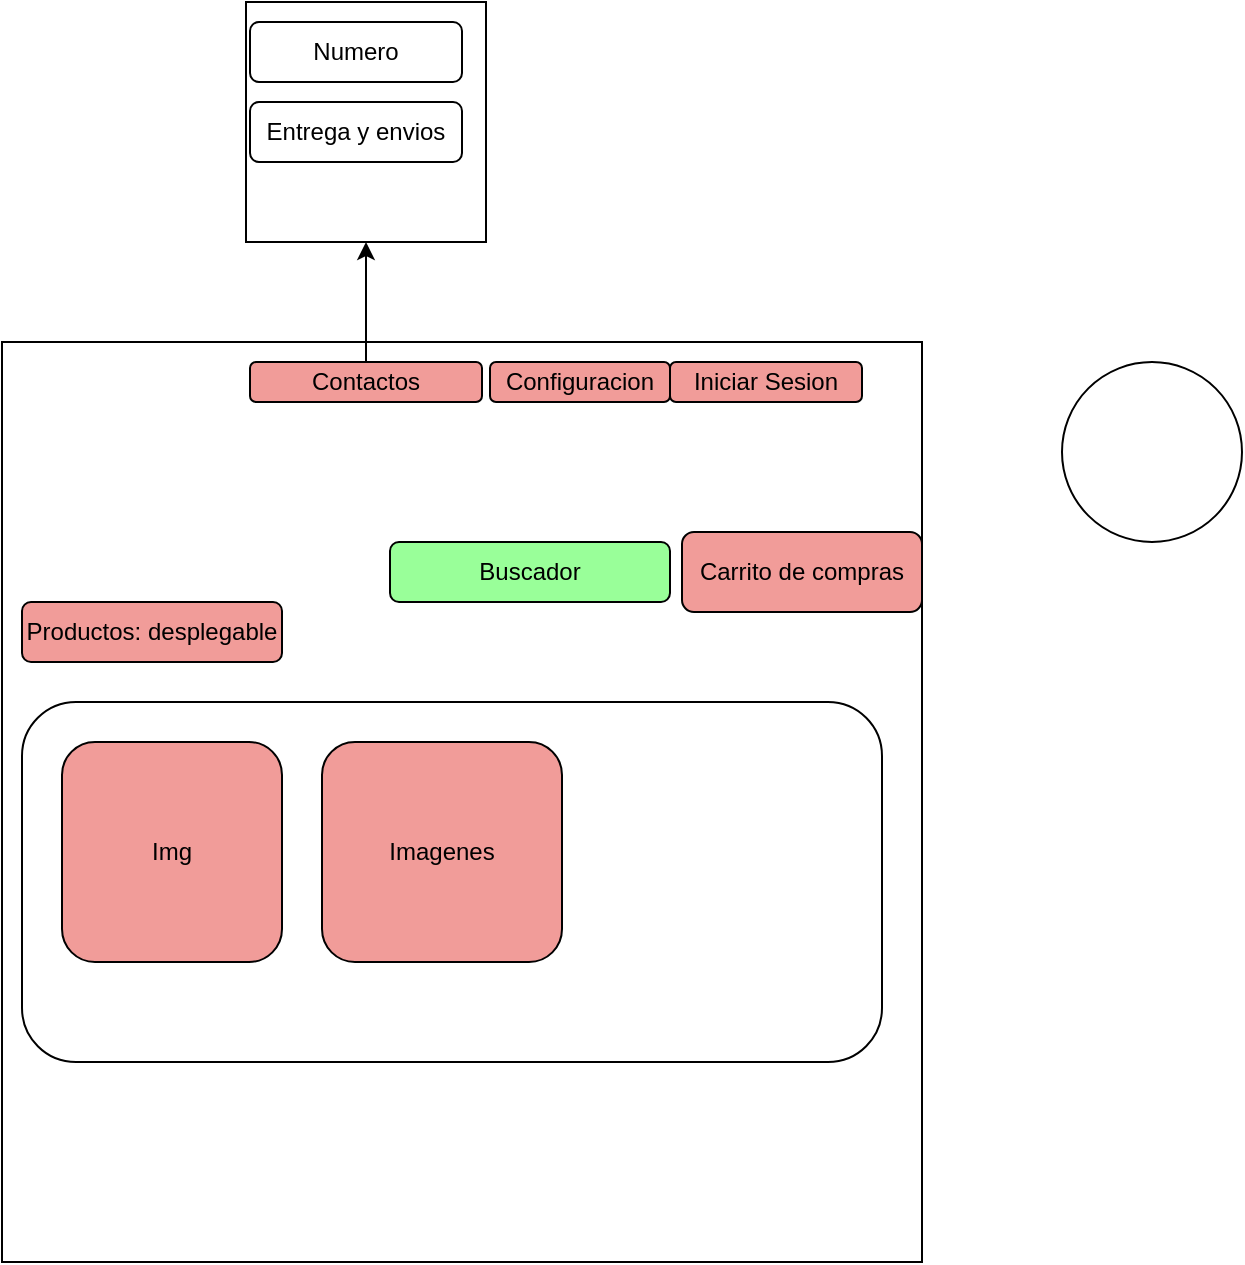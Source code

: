 <mxfile version="26.1.1">
  <diagram name="Page-1" id="lJxH6t8gqwgmXtBWm7o9">
    <mxGraphModel dx="818" dy="1643" grid="1" gridSize="10" guides="1" tooltips="1" connect="1" arrows="1" fold="1" page="1" pageScale="1" pageWidth="827" pageHeight="1169" math="0" shadow="0">
      <root>
        <mxCell id="0" />
        <mxCell id="1" parent="0" />
        <mxCell id="T8Xv3cssepLBzFLuWM8g-1" value="" style="whiteSpace=wrap;html=1;aspect=fixed;" parent="1" vertex="1">
          <mxGeometry x="80" y="40" width="460" height="460" as="geometry" />
        </mxCell>
        <mxCell id="T8Xv3cssepLBzFLuWM8g-2" value="Iniciar Sesion" style="rounded=1;whiteSpace=wrap;html=1;fillColor=#F19C99;" parent="1" vertex="1">
          <mxGeometry x="414" y="50" width="96" height="20" as="geometry" />
        </mxCell>
        <mxCell id="T8Xv3cssepLBzFLuWM8g-3" value="Buscador" style="rounded=1;whiteSpace=wrap;html=1;fillColor=#99FF99;" parent="1" vertex="1">
          <mxGeometry x="274" y="140" width="140" height="30" as="geometry" />
        </mxCell>
        <mxCell id="T8Xv3cssepLBzFLuWM8g-4" value="Carrito de compras" style="rounded=1;whiteSpace=wrap;html=1;fillColor=#F19C99;" parent="1" vertex="1">
          <mxGeometry x="420" y="135" width="120" height="40" as="geometry" />
        </mxCell>
        <mxCell id="T8Xv3cssepLBzFLuWM8g-5" value="Productos: desplegable" style="rounded=1;whiteSpace=wrap;html=1;fillColor=#F19C99;" parent="1" vertex="1">
          <mxGeometry x="90" y="170" width="130" height="30" as="geometry" />
        </mxCell>
        <mxCell id="T8Xv3cssepLBzFLuWM8g-6" value="Configuracion" style="rounded=1;whiteSpace=wrap;html=1;fillColor=#F19C99;" parent="1" vertex="1">
          <mxGeometry x="324" y="50" width="90" height="20" as="geometry" />
        </mxCell>
        <mxCell id="T8Xv3cssepLBzFLuWM8g-7" value="Contactos" style="rounded=1;whiteSpace=wrap;html=1;fillColor=#F19C99;" parent="1" vertex="1">
          <mxGeometry x="204" y="50" width="116" height="20" as="geometry" />
        </mxCell>
        <mxCell id="T8Xv3cssepLBzFLuWM8g-8" value="" style="endArrow=classic;html=1;rounded=0;exitX=0.5;exitY=0;exitDx=0;exitDy=0;" parent="1" source="T8Xv3cssepLBzFLuWM8g-7" target="T8Xv3cssepLBzFLuWM8g-9" edge="1">
          <mxGeometry width="50" height="50" relative="1" as="geometry">
            <mxPoint x="390" y="80" as="sourcePoint" />
            <mxPoint x="262" y="10" as="targetPoint" />
          </mxGeometry>
        </mxCell>
        <mxCell id="T8Xv3cssepLBzFLuWM8g-9" value="" style="rounded=0;whiteSpace=wrap;html=1;" parent="1" vertex="1">
          <mxGeometry x="202" y="-130" width="120" height="120" as="geometry" />
        </mxCell>
        <mxCell id="T8Xv3cssepLBzFLuWM8g-10" value="Numero" style="rounded=1;whiteSpace=wrap;html=1;" parent="1" vertex="1">
          <mxGeometry x="204" y="-120" width="106" height="30" as="geometry" />
        </mxCell>
        <mxCell id="T8Xv3cssepLBzFLuWM8g-11" value="Entrega y envios" style="rounded=1;whiteSpace=wrap;html=1;" parent="1" vertex="1">
          <mxGeometry x="204" y="-80" width="106" height="30" as="geometry" />
        </mxCell>
        <mxCell id="T8Xv3cssepLBzFLuWM8g-12" value="" style="rounded=1;whiteSpace=wrap;html=1;" parent="1" vertex="1">
          <mxGeometry x="90" y="220" width="430" height="180" as="geometry" />
        </mxCell>
        <mxCell id="T8Xv3cssepLBzFLuWM8g-13" value="Img" style="rounded=1;whiteSpace=wrap;html=1;fillColor=#F19C99;" parent="1" vertex="1">
          <mxGeometry x="110" y="240" width="110" height="110" as="geometry" />
        </mxCell>
        <mxCell id="T8Xv3cssepLBzFLuWM8g-14" value="Imagenes" style="rounded=1;whiteSpace=wrap;html=1;fillColor=#F19C99;" parent="1" vertex="1">
          <mxGeometry x="240" y="240" width="120" height="110" as="geometry" />
        </mxCell>
        <mxCell id="he2NPY8yUSenZWAoKytD-1" value="" style="ellipse;whiteSpace=wrap;html=1;container=1;" vertex="1" parent="1">
          <mxGeometry x="610" y="50" width="90" height="90" as="geometry" />
        </mxCell>
      </root>
    </mxGraphModel>
  </diagram>
</mxfile>
